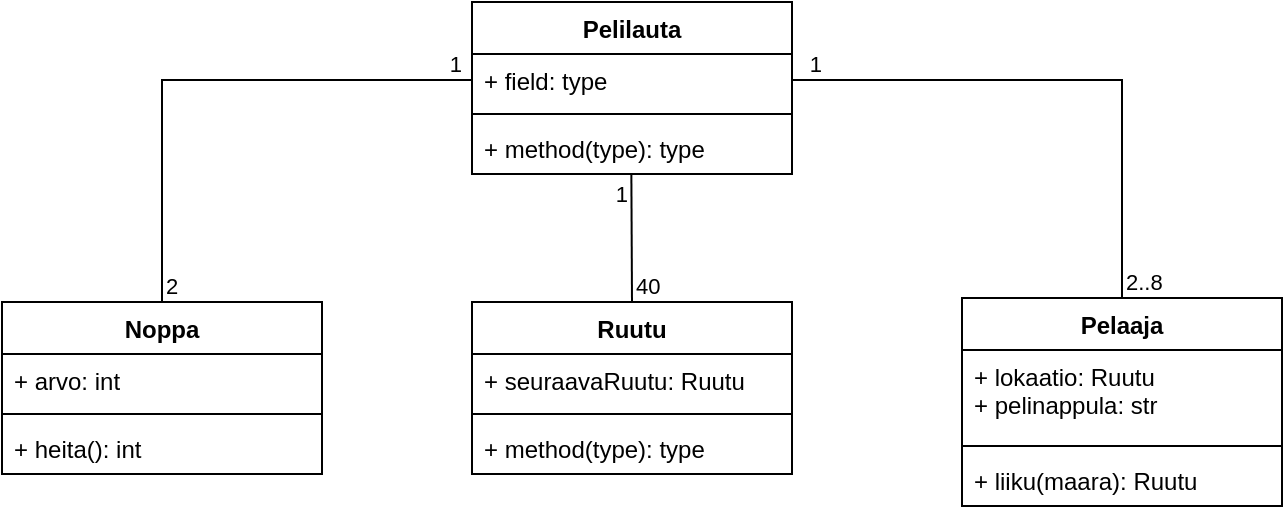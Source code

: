 <mxfile version="15.7.4" type="device"><diagram id="AC_MmvYrzgitj2tpnBTm" name="Page-1"><mxGraphModel dx="1422" dy="793" grid="1" gridSize="10" guides="1" tooltips="1" connect="1" arrows="1" fold="1" page="1" pageScale="1" pageWidth="700" pageHeight="300" math="0" shadow="0"><root><mxCell id="0"/><mxCell id="1" parent="0"/><mxCell id="cnEO7aZCJSceS5bzI4KV-1" value="Pelilauta" style="swimlane;fontStyle=1;align=center;verticalAlign=top;childLayout=stackLayout;horizontal=1;startSize=26;horizontalStack=0;resizeParent=1;resizeParentMax=0;resizeLast=0;collapsible=1;marginBottom=0;" vertex="1" parent="1"><mxGeometry x="265" y="24" width="160" height="86" as="geometry"/></mxCell><mxCell id="cnEO7aZCJSceS5bzI4KV-2" value="+ field: type" style="text;strokeColor=none;fillColor=none;align=left;verticalAlign=top;spacingLeft=4;spacingRight=4;overflow=hidden;rotatable=0;points=[[0,0.5],[1,0.5]];portConstraint=eastwest;" vertex="1" parent="cnEO7aZCJSceS5bzI4KV-1"><mxGeometry y="26" width="160" height="26" as="geometry"/></mxCell><mxCell id="cnEO7aZCJSceS5bzI4KV-3" value="" style="line;strokeWidth=1;fillColor=none;align=left;verticalAlign=middle;spacingTop=-1;spacingLeft=3;spacingRight=3;rotatable=0;labelPosition=right;points=[];portConstraint=eastwest;" vertex="1" parent="cnEO7aZCJSceS5bzI4KV-1"><mxGeometry y="52" width="160" height="8" as="geometry"/></mxCell><mxCell id="cnEO7aZCJSceS5bzI4KV-4" value="+ method(type): type" style="text;strokeColor=none;fillColor=none;align=left;verticalAlign=top;spacingLeft=4;spacingRight=4;overflow=hidden;rotatable=0;points=[[0,0.5],[1,0.5]];portConstraint=eastwest;" vertex="1" parent="cnEO7aZCJSceS5bzI4KV-1"><mxGeometry y="60" width="160" height="26" as="geometry"/></mxCell><mxCell id="cnEO7aZCJSceS5bzI4KV-6" value="Noppa" style="swimlane;fontStyle=1;align=center;verticalAlign=top;childLayout=stackLayout;horizontal=1;startSize=26;horizontalStack=0;resizeParent=1;resizeParentMax=0;resizeLast=0;collapsible=1;marginBottom=0;" vertex="1" parent="1"><mxGeometry x="30" y="174" width="160" height="86" as="geometry"/></mxCell><mxCell id="cnEO7aZCJSceS5bzI4KV-7" value="+ arvo: int" style="text;strokeColor=none;fillColor=none;align=left;verticalAlign=top;spacingLeft=4;spacingRight=4;overflow=hidden;rotatable=0;points=[[0,0.5],[1,0.5]];portConstraint=eastwest;" vertex="1" parent="cnEO7aZCJSceS5bzI4KV-6"><mxGeometry y="26" width="160" height="26" as="geometry"/></mxCell><mxCell id="cnEO7aZCJSceS5bzI4KV-8" value="" style="line;strokeWidth=1;fillColor=none;align=left;verticalAlign=middle;spacingTop=-1;spacingLeft=3;spacingRight=3;rotatable=0;labelPosition=right;points=[];portConstraint=eastwest;" vertex="1" parent="cnEO7aZCJSceS5bzI4KV-6"><mxGeometry y="52" width="160" height="8" as="geometry"/></mxCell><mxCell id="cnEO7aZCJSceS5bzI4KV-9" value="+ heita(): int" style="text;strokeColor=none;fillColor=none;align=left;verticalAlign=top;spacingLeft=4;spacingRight=4;overflow=hidden;rotatable=0;points=[[0,0.5],[1,0.5]];portConstraint=eastwest;" vertex="1" parent="cnEO7aZCJSceS5bzI4KV-6"><mxGeometry y="60" width="160" height="26" as="geometry"/></mxCell><mxCell id="cnEO7aZCJSceS5bzI4KV-15" value="" style="endArrow=none;html=1;rounded=0;exitX=0.5;exitY=0;exitDx=0;exitDy=0;entryX=0;entryY=0.5;entryDx=0;entryDy=0;endFill=0;" edge="1" parent="1" source="cnEO7aZCJSceS5bzI4KV-6" target="cnEO7aZCJSceS5bzI4KV-2"><mxGeometry relative="1" as="geometry"><mxPoint x="260" y="584" as="sourcePoint"/><mxPoint x="420" y="584" as="targetPoint"/><Array as="points"><mxPoint x="110" y="63"/></Array></mxGeometry></mxCell><mxCell id="cnEO7aZCJSceS5bzI4KV-17" value="2" style="edgeLabel;resizable=0;html=1;align=left;verticalAlign=bottom;" connectable="0" vertex="1" parent="cnEO7aZCJSceS5bzI4KV-15"><mxGeometry x="-1" relative="1" as="geometry"/></mxCell><mxCell id="cnEO7aZCJSceS5bzI4KV-18" value="1" style="edgeLabel;resizable=0;html=1;align=right;verticalAlign=bottom;" connectable="0" vertex="1" parent="cnEO7aZCJSceS5bzI4KV-15"><mxGeometry x="1" relative="1" as="geometry"><mxPoint x="-5" as="offset"/></mxGeometry></mxCell><mxCell id="cnEO7aZCJSceS5bzI4KV-19" value="Ruutu" style="swimlane;fontStyle=1;align=center;verticalAlign=top;childLayout=stackLayout;horizontal=1;startSize=26;horizontalStack=0;resizeParent=1;resizeParentMax=0;resizeLast=0;collapsible=1;marginBottom=0;" vertex="1" parent="1"><mxGeometry x="265" y="174" width="160" height="86" as="geometry"/></mxCell><mxCell id="cnEO7aZCJSceS5bzI4KV-20" value="+ seuraavaRuutu: Ruutu" style="text;strokeColor=none;fillColor=none;align=left;verticalAlign=top;spacingLeft=4;spacingRight=4;overflow=hidden;rotatable=0;points=[[0,0.5],[1,0.5]];portConstraint=eastwest;" vertex="1" parent="cnEO7aZCJSceS5bzI4KV-19"><mxGeometry y="26" width="160" height="26" as="geometry"/></mxCell><mxCell id="cnEO7aZCJSceS5bzI4KV-21" value="" style="line;strokeWidth=1;fillColor=none;align=left;verticalAlign=middle;spacingTop=-1;spacingLeft=3;spacingRight=3;rotatable=0;labelPosition=right;points=[];portConstraint=eastwest;" vertex="1" parent="cnEO7aZCJSceS5bzI4KV-19"><mxGeometry y="52" width="160" height="8" as="geometry"/></mxCell><mxCell id="cnEO7aZCJSceS5bzI4KV-22" value="+ method(type): type" style="text;strokeColor=none;fillColor=none;align=left;verticalAlign=top;spacingLeft=4;spacingRight=4;overflow=hidden;rotatable=0;points=[[0,0.5],[1,0.5]];portConstraint=eastwest;" vertex="1" parent="cnEO7aZCJSceS5bzI4KV-19"><mxGeometry y="60" width="160" height="26" as="geometry"/></mxCell><mxCell id="cnEO7aZCJSceS5bzI4KV-23" value="" style="endArrow=none;html=1;rounded=0;exitX=0.5;exitY=0;exitDx=0;exitDy=0;entryX=0.498;entryY=1;entryDx=0;entryDy=0;endFill=0;entryPerimeter=0;" edge="1" parent="1" source="cnEO7aZCJSceS5bzI4KV-19" target="cnEO7aZCJSceS5bzI4KV-4"><mxGeometry relative="1" as="geometry"><mxPoint x="120" y="164" as="sourcePoint"/><mxPoint x="275" y="73" as="targetPoint"/><Array as="points"/></mxGeometry></mxCell><mxCell id="cnEO7aZCJSceS5bzI4KV-24" value="40" style="edgeLabel;resizable=0;html=1;align=left;verticalAlign=bottom;spacing=1;spacingRight=0;spacingBottom=1;spacingLeft=1;" connectable="0" vertex="1" parent="cnEO7aZCJSceS5bzI4KV-23"><mxGeometry x="-1" relative="1" as="geometry"/></mxCell><mxCell id="cnEO7aZCJSceS5bzI4KV-25" value="1" style="edgeLabel;resizable=0;html=1;align=right;verticalAlign=bottom;spacing=2;spacingTop=0;spacingLeft=0;spacingRight=1;spacingBottom=-4;" connectable="0" vertex="1" parent="cnEO7aZCJSceS5bzI4KV-23"><mxGeometry x="1" relative="1" as="geometry"><mxPoint y="14" as="offset"/></mxGeometry></mxCell><mxCell id="cnEO7aZCJSceS5bzI4KV-26" value="Pelaaja" style="swimlane;fontStyle=1;align=center;verticalAlign=top;childLayout=stackLayout;horizontal=1;startSize=26;horizontalStack=0;resizeParent=1;resizeParentMax=0;resizeLast=0;collapsible=1;marginBottom=0;" vertex="1" parent="1"><mxGeometry x="510" y="172" width="160" height="104" as="geometry"/></mxCell><mxCell id="cnEO7aZCJSceS5bzI4KV-27" value="+ lokaatio: Ruutu&#xA;+ pelinappula: str&#xA;" style="text;strokeColor=none;fillColor=none;align=left;verticalAlign=top;spacingLeft=4;spacingRight=4;overflow=hidden;rotatable=0;points=[[0,0.5],[1,0.5]];portConstraint=eastwest;" vertex="1" parent="cnEO7aZCJSceS5bzI4KV-26"><mxGeometry y="26" width="160" height="44" as="geometry"/></mxCell><mxCell id="cnEO7aZCJSceS5bzI4KV-28" value="" style="line;strokeWidth=1;fillColor=none;align=left;verticalAlign=middle;spacingTop=-1;spacingLeft=3;spacingRight=3;rotatable=0;labelPosition=right;points=[];portConstraint=eastwest;" vertex="1" parent="cnEO7aZCJSceS5bzI4KV-26"><mxGeometry y="70" width="160" height="8" as="geometry"/></mxCell><mxCell id="cnEO7aZCJSceS5bzI4KV-29" value="+ liiku(maara): Ruutu" style="text;strokeColor=none;fillColor=none;align=left;verticalAlign=top;spacingLeft=4;spacingRight=4;overflow=hidden;rotatable=0;points=[[0,0.5],[1,0.5]];portConstraint=eastwest;" vertex="1" parent="cnEO7aZCJSceS5bzI4KV-26"><mxGeometry y="78" width="160" height="26" as="geometry"/></mxCell><mxCell id="cnEO7aZCJSceS5bzI4KV-30" value="" style="endArrow=none;html=1;rounded=0;exitX=0.5;exitY=0;exitDx=0;exitDy=0;entryX=1;entryY=0.5;entryDx=0;entryDy=0;endFill=0;" edge="1" parent="1" source="cnEO7aZCJSceS5bzI4KV-26" target="cnEO7aZCJSceS5bzI4KV-2"><mxGeometry relative="1" as="geometry"><mxPoint x="580" y="104" as="sourcePoint"/><mxPoint x="740" y="104" as="targetPoint"/><Array as="points"><mxPoint x="590" y="63"/></Array></mxGeometry></mxCell><mxCell id="cnEO7aZCJSceS5bzI4KV-32" value="2..8" style="edgeLabel;resizable=0;html=1;align=left;verticalAlign=bottom;" connectable="0" vertex="1" parent="cnEO7aZCJSceS5bzI4KV-30"><mxGeometry x="-1" relative="1" as="geometry"/></mxCell><mxCell id="cnEO7aZCJSceS5bzI4KV-33" value="&lt;div&gt;1&lt;/div&gt;" style="edgeLabel;resizable=0;html=1;align=right;verticalAlign=bottom;" connectable="0" vertex="1" parent="cnEO7aZCJSceS5bzI4KV-30"><mxGeometry x="1" relative="1" as="geometry"><mxPoint x="15" as="offset"/></mxGeometry></mxCell></root></mxGraphModel></diagram></mxfile>